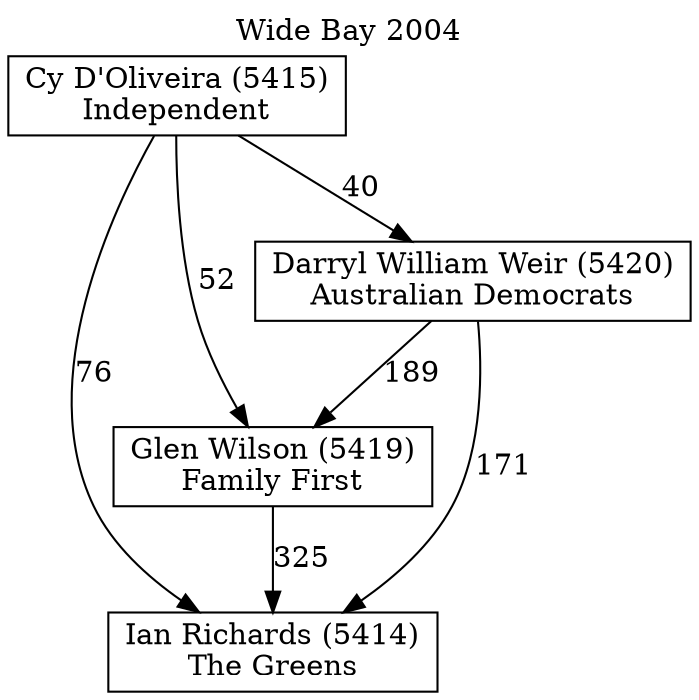 // House preference flow
digraph "Ian Richards (5414)_Wide Bay_2004" {
	graph [label="Wide Bay 2004" labelloc=t mclimit=10]
	node [shape=box]
	"Ian Richards (5414)" [label="Ian Richards (5414)
The Greens"]
	"Glen Wilson (5419)" [label="Glen Wilson (5419)
Family First"]
	"Darryl William Weir (5420)" [label="Darryl William Weir (5420)
Australian Democrats"]
	"Cy D'Oliveira (5415)" [label="Cy D'Oliveira (5415)
Independent"]
	"Ian Richards (5414)" [label="Ian Richards (5414)
The Greens"]
	"Darryl William Weir (5420)" [label="Darryl William Weir (5420)
Australian Democrats"]
	"Cy D'Oliveira (5415)" [label="Cy D'Oliveira (5415)
Independent"]
	"Ian Richards (5414)" [label="Ian Richards (5414)
The Greens"]
	"Cy D'Oliveira (5415)" [label="Cy D'Oliveira (5415)
Independent"]
	"Cy D'Oliveira (5415)" [label="Cy D'Oliveira (5415)
Independent"]
	"Darryl William Weir (5420)" [label="Darryl William Weir (5420)
Australian Democrats"]
	"Cy D'Oliveira (5415)" [label="Cy D'Oliveira (5415)
Independent"]
	"Cy D'Oliveira (5415)" [label="Cy D'Oliveira (5415)
Independent"]
	"Glen Wilson (5419)" [label="Glen Wilson (5419)
Family First"]
	"Darryl William Weir (5420)" [label="Darryl William Weir (5420)
Australian Democrats"]
	"Cy D'Oliveira (5415)" [label="Cy D'Oliveira (5415)
Independent"]
	"Glen Wilson (5419)" [label="Glen Wilson (5419)
Family First"]
	"Cy D'Oliveira (5415)" [label="Cy D'Oliveira (5415)
Independent"]
	"Cy D'Oliveira (5415)" [label="Cy D'Oliveira (5415)
Independent"]
	"Darryl William Weir (5420)" [label="Darryl William Weir (5420)
Australian Democrats"]
	"Cy D'Oliveira (5415)" [label="Cy D'Oliveira (5415)
Independent"]
	"Cy D'Oliveira (5415)" [label="Cy D'Oliveira (5415)
Independent"]
	"Glen Wilson (5419)" -> "Ian Richards (5414)" [label=325]
	"Darryl William Weir (5420)" -> "Glen Wilson (5419)" [label=189]
	"Cy D'Oliveira (5415)" -> "Darryl William Weir (5420)" [label=40]
	"Darryl William Weir (5420)" -> "Ian Richards (5414)" [label=171]
	"Cy D'Oliveira (5415)" -> "Ian Richards (5414)" [label=76]
	"Cy D'Oliveira (5415)" -> "Glen Wilson (5419)" [label=52]
}
